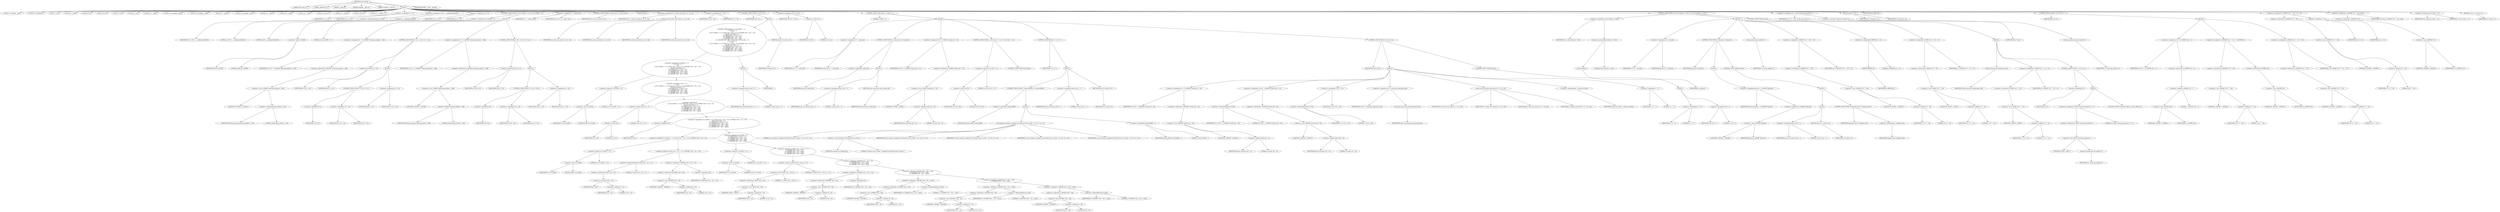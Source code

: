 digraph cache_insert {  
"1000121" [label = "(METHOD,cache_insert)" ]
"1000122" [label = "(PARAM,const char *a1)" ]
"1000123" [label = "(PARAM,_DWORD *a2)" ]
"1000124" [label = "(PARAM,__int64 a3)" ]
"1000125" [label = "(PARAM,unsigned __int64 a4)" ]
"1000126" [label = "(PARAM,unsigned __int16 a5)" ]
"1000127" [label = "(BLOCK,,)" ]
"1000128" [label = "(LOCAL,v5: unsigned __int16)" ]
"1000129" [label = "(LOCAL,v6: unsigned int)" ]
"1000130" [label = "(LOCAL,v7: int)" ]
"1000131" [label = "(LOCAL,v8: __int64)" ]
"1000132" [label = "(LOCAL,v9: int)" ]
"1000133" [label = "(LOCAL,v10: int)" ]
"1000134" [label = "(LOCAL,v11: int)" ]
"1000135" [label = "(LOCAL,v12: int)" ]
"1000136" [label = "(LOCAL,v13: __int64)" ]
"1000137" [label = "(LOCAL,v15: unsigned __int64)" ]
"1000138" [label = "(LOCAL,v16: unsigned __int64)" ]
"1000139" [label = "(LOCAL,v17: __int64)" ]
"1000140" [label = "(LOCAL,v18: unsigned __int16)" ]
"1000141" [label = "(LOCAL,v19: __int64)" ]
"1000142" [label = "(LOCAL,v20: __int64)" ]
"1000143" [label = "(LOCAL,v21: __int64)" ]
"1000144" [label = "(LOCAL,v22: char *)" ]
"1000145" [label = "(LOCAL,v23: __int64)" ]
"1000146" [label = "(LOCAL,v26: int)" ]
"1000147" [label = "(LOCAL,v27: __int64 [ 11 ])" ]
"1000148" [label = "(<operator>.assignment,v5 = a5)" ]
"1000149" [label = "(IDENTIFIER,v5,v5 = a5)" ]
"1000150" [label = "(IDENTIFIER,a5,v5 = a5)" ]
"1000151" [label = "(<operator>.assignment,v27[3] = __readfsqword(0x28u))" ]
"1000152" [label = "(<operator>.indirectIndexAccess,v27[3])" ]
"1000153" [label = "(IDENTIFIER,v27,v27[3] = __readfsqword(0x28u))" ]
"1000154" [label = "(LITERAL,3,v27[3] = __readfsqword(0x28u))" ]
"1000155" [label = "(__readfsqword,__readfsqword(0x28u))" ]
"1000156" [label = "(LITERAL,0x28u,__readfsqword(0x28u))" ]
"1000157" [label = "(<operator>.assignment,v6 = a5)" ]
"1000158" [label = "(IDENTIFIER,v6,v6 = a5)" ]
"1000159" [label = "(IDENTIFIER,a5,v6 = a5)" ]
"1000160" [label = "(CONTROL_STRUCTURE,if ( (a5 & 0x980) != 0 ),if ( (a5 & 0x980) != 0 ))" ]
"1000161" [label = "(<operator>.notEquals,(a5 & 0x980) != 0)" ]
"1000162" [label = "(<operator>.and,a5 & 0x980)" ]
"1000163" [label = "(IDENTIFIER,a5,a5 & 0x980)" ]
"1000164" [label = "(LITERAL,0x980,a5 & 0x980)" ]
"1000165" [label = "(LITERAL,0,(a5 & 0x980) != 0)" ]
"1000166" [label = "(BLOCK,,)" ]
"1000167" [label = "(<operator>.assignment,v15 = *(_QWORD *)(dnsmasq_daemon + 456))" ]
"1000168" [label = "(IDENTIFIER,v15,v15 = *(_QWORD *)(dnsmasq_daemon + 456))" ]
"1000169" [label = "(<operator>.indirection,*(_QWORD *)(dnsmasq_daemon + 456))" ]
"1000170" [label = "(<operator>.cast,(_QWORD *)(dnsmasq_daemon + 456))" ]
"1000171" [label = "(UNKNOWN,_QWORD *,_QWORD *)" ]
"1000172" [label = "(<operator>.addition,dnsmasq_daemon + 456)" ]
"1000173" [label = "(IDENTIFIER,dnsmasq_daemon,dnsmasq_daemon + 456)" ]
"1000174" [label = "(LITERAL,456,dnsmasq_daemon + 456)" ]
"1000175" [label = "(CONTROL_STRUCTURE,if ( v15 < a4 ),if ( v15 < a4 ))" ]
"1000176" [label = "(<operator>.lessThan,v15 < a4)" ]
"1000177" [label = "(IDENTIFIER,v15,v15 < a4)" ]
"1000178" [label = "(IDENTIFIER,a4,v15 < a4)" ]
"1000179" [label = "(BLOCK,,)" ]
"1000180" [label = "(CONTROL_STRUCTURE,if ( !v15 ),if ( !v15 ))" ]
"1000181" [label = "(<operator>.logicalNot,!v15)" ]
"1000182" [label = "(IDENTIFIER,v15,!v15)" ]
"1000183" [label = "(<operator>.assignment,v15 = a4)" ]
"1000184" [label = "(IDENTIFIER,v15,v15 = a4)" ]
"1000185" [label = "(IDENTIFIER,a4,v15 = a4)" ]
"1000186" [label = "(<operator>.assignment,a4 = v15)" ]
"1000187" [label = "(IDENTIFIER,a4,a4 = v15)" ]
"1000188" [label = "(IDENTIFIER,v15,a4 = v15)" ]
"1000189" [label = "(<operator>.assignment,v16 = *(_QWORD *)(dnsmasq_daemon + 448))" ]
"1000190" [label = "(IDENTIFIER,v16,v16 = *(_QWORD *)(dnsmasq_daemon + 448))" ]
"1000191" [label = "(<operator>.indirection,*(_QWORD *)(dnsmasq_daemon + 448))" ]
"1000192" [label = "(<operator>.cast,(_QWORD *)(dnsmasq_daemon + 448))" ]
"1000193" [label = "(UNKNOWN,_QWORD *,_QWORD *)" ]
"1000194" [label = "(<operator>.addition,dnsmasq_daemon + 448)" ]
"1000195" [label = "(IDENTIFIER,dnsmasq_daemon,dnsmasq_daemon + 448)" ]
"1000196" [label = "(LITERAL,448,dnsmasq_daemon + 448)" ]
"1000197" [label = "(CONTROL_STRUCTURE,if ( v16 > a4 ),if ( v16 > a4 ))" ]
"1000198" [label = "(<operator>.greaterThan,v16 > a4)" ]
"1000199" [label = "(IDENTIFIER,v16,v16 > a4)" ]
"1000200" [label = "(IDENTIFIER,a4,v16 > a4)" ]
"1000201" [label = "(BLOCK,,)" ]
"1000202" [label = "(CONTROL_STRUCTURE,if ( !v16 ),if ( !v16 ))" ]
"1000203" [label = "(<operator>.logicalNot,!v16)" ]
"1000204" [label = "(IDENTIFIER,v16,!v16)" ]
"1000205" [label = "(<operator>.assignment,v16 = a4)" ]
"1000206" [label = "(IDENTIFIER,v16,v16 = a4)" ]
"1000207" [label = "(IDENTIFIER,a4,v16 = a4)" ]
"1000208" [label = "(<operator>.assignment,a4 = v16)" ]
"1000209" [label = "(IDENTIFIER,a4,a4 = v16)" ]
"1000210" [label = "(IDENTIFIER,v16,a4 = v16)" ]
"1000211" [label = "(<operator>.assignment,v7 = insert_error)" ]
"1000212" [label = "(IDENTIFIER,v7,v7 = insert_error)" ]
"1000213" [label = "(IDENTIFIER,insert_error,v7 = insert_error)" ]
"1000214" [label = "(CONTROL_STRUCTURE,if ( insert_error ),if ( insert_error ))" ]
"1000215" [label = "(IDENTIFIER,insert_error,if ( insert_error ))" ]
"1000216" [label = "(IDENTIFIER,L,)" ]
"1000217" [label = "(<operator>.assignment,v8 = cache_scan_free(a1, a2, a3, v6))" ]
"1000218" [label = "(IDENTIFIER,v8,v8 = cache_scan_free(a1, a2, a3, v6))" ]
"1000219" [label = "(cache_scan_free,cache_scan_free(a1, a2, a3, v6))" ]
"1000220" [label = "(IDENTIFIER,a1,cache_scan_free(a1, a2, a3, v6))" ]
"1000221" [label = "(IDENTIFIER,a2,cache_scan_free(a1, a2, a3, v6))" ]
"1000222" [label = "(IDENTIFIER,a3,cache_scan_free(a1, a2, a3, v6))" ]
"1000223" [label = "(IDENTIFIER,v6,cache_scan_free(a1, a2, a3, v6))" ]
"1000224" [label = "(<operator>.assignment,v13 = v8)" ]
"1000225" [label = "(IDENTIFIER,v13,v13 = v8)" ]
"1000226" [label = "(IDENTIFIER,v8,v13 = v8)" ]
"1000227" [label = "(CONTROL_STRUCTURE,if ( v8 ),if ( v8 ))" ]
"1000228" [label = "(IDENTIFIER,v8,if ( v8 ))" ]
"1000229" [label = "(BLOCK,,)" ]
"1000230" [label = "(CONTROL_STRUCTURE,if ( (v5 & 0x180) == 0\n      || (v5 & 8) == 0\n      || !a2\n      || ((v5 & 0x80u) == 0 || *(char *)(v8 + 52) >= 0 || *(_DWORD *)(v8 + 24) != *a2)\n      && ((v5 & 0x100) == 0\n       || (*(_BYTE *)(v8 + 53) & 1) == 0\n       || *(_DWORD *)(v8 + 24) != *a2\n       || *(_DWORD *)(v8 + 28) != a2[1]\n       || *(_DWORD *)(v8 + 32) != a2[2]\n       || *(_DWORD *)(v8 + 36) != a2[3]) ),if ( (v5 & 0x180) == 0\n      || (v5 & 8) == 0\n      || !a2\n      || ((v5 & 0x80u) == 0 || *(char *)(v8 + 52) >= 0 || *(_DWORD *)(v8 + 24) != *a2)\n      && ((v5 & 0x100) == 0\n       || (*(_BYTE *)(v8 + 53) & 1) == 0\n       || *(_DWORD *)(v8 + 24) != *a2\n       || *(_DWORD *)(v8 + 28) != a2[1]\n       || *(_DWORD *)(v8 + 32) != a2[2]\n       || *(_DWORD *)(v8 + 36) != a2[3]) ))" ]
"1000231" [label = "(<operator>.logicalOr,(v5 & 0x180) == 0\n      || (v5 & 8) == 0\n      || !a2\n      || ((v5 & 0x80u) == 0 || *(char *)(v8 + 52) >= 0 || *(_DWORD *)(v8 + 24) != *a2)\n      && ((v5 & 0x100) == 0\n       || (*(_BYTE *)(v8 + 53) & 1) == 0\n       || *(_DWORD *)(v8 + 24) != *a2\n       || *(_DWORD *)(v8 + 28) != a2[1]\n       || *(_DWORD *)(v8 + 32) != a2[2]\n       || *(_DWORD *)(v8 + 36) != a2[3]))" ]
"1000232" [label = "(<operator>.equals,(v5 & 0x180) == 0)" ]
"1000233" [label = "(<operator>.and,v5 & 0x180)" ]
"1000234" [label = "(IDENTIFIER,v5,v5 & 0x180)" ]
"1000235" [label = "(LITERAL,0x180,v5 & 0x180)" ]
"1000236" [label = "(LITERAL,0,(v5 & 0x180) == 0)" ]
"1000237" [label = "(<operator>.logicalOr,(v5 & 8) == 0\n      || !a2\n      || ((v5 & 0x80u) == 0 || *(char *)(v8 + 52) >= 0 || *(_DWORD *)(v8 + 24) != *a2)\n      && ((v5 & 0x100) == 0\n       || (*(_BYTE *)(v8 + 53) & 1) == 0\n       || *(_DWORD *)(v8 + 24) != *a2\n       || *(_DWORD *)(v8 + 28) != a2[1]\n       || *(_DWORD *)(v8 + 32) != a2[2]\n       || *(_DWORD *)(v8 + 36) != a2[3]))" ]
"1000238" [label = "(<operator>.equals,(v5 & 8) == 0)" ]
"1000239" [label = "(<operator>.and,v5 & 8)" ]
"1000240" [label = "(IDENTIFIER,v5,v5 & 8)" ]
"1000241" [label = "(LITERAL,8,v5 & 8)" ]
"1000242" [label = "(LITERAL,0,(v5 & 8) == 0)" ]
"1000243" [label = "(<operator>.logicalOr,!a2\n      || ((v5 & 0x80u) == 0 || *(char *)(v8 + 52) >= 0 || *(_DWORD *)(v8 + 24) != *a2)\n      && ((v5 & 0x100) == 0\n       || (*(_BYTE *)(v8 + 53) & 1) == 0\n       || *(_DWORD *)(v8 + 24) != *a2\n       || *(_DWORD *)(v8 + 28) != a2[1]\n       || *(_DWORD *)(v8 + 32) != a2[2]\n       || *(_DWORD *)(v8 + 36) != a2[3]))" ]
"1000244" [label = "(<operator>.logicalNot,!a2)" ]
"1000245" [label = "(IDENTIFIER,a2,!a2)" ]
"1000246" [label = "(<operator>.logicalAnd,((v5 & 0x80u) == 0 || *(char *)(v8 + 52) >= 0 || *(_DWORD *)(v8 + 24) != *a2)\n      && ((v5 & 0x100) == 0\n       || (*(_BYTE *)(v8 + 53) & 1) == 0\n       || *(_DWORD *)(v8 + 24) != *a2\n       || *(_DWORD *)(v8 + 28) != a2[1]\n       || *(_DWORD *)(v8 + 32) != a2[2]\n       || *(_DWORD *)(v8 + 36) != a2[3]))" ]
"1000247" [label = "(<operator>.logicalOr,(v5 & 0x80u) == 0 || *(char *)(v8 + 52) >= 0 || *(_DWORD *)(v8 + 24) != *a2)" ]
"1000248" [label = "(<operator>.equals,(v5 & 0x80u) == 0)" ]
"1000249" [label = "(<operator>.and,v5 & 0x80u)" ]
"1000250" [label = "(IDENTIFIER,v5,v5 & 0x80u)" ]
"1000251" [label = "(LITERAL,0x80u,v5 & 0x80u)" ]
"1000252" [label = "(LITERAL,0,(v5 & 0x80u) == 0)" ]
"1000253" [label = "(<operator>.logicalOr,*(char *)(v8 + 52) >= 0 || *(_DWORD *)(v8 + 24) != *a2)" ]
"1000254" [label = "(<operator>.greaterEqualsThan,*(char *)(v8 + 52) >= 0)" ]
"1000255" [label = "(<operator>.indirection,*(char *)(v8 + 52))" ]
"1000256" [label = "(<operator>.cast,(char *)(v8 + 52))" ]
"1000257" [label = "(UNKNOWN,char *,char *)" ]
"1000258" [label = "(<operator>.addition,v8 + 52)" ]
"1000259" [label = "(IDENTIFIER,v8,v8 + 52)" ]
"1000260" [label = "(LITERAL,52,v8 + 52)" ]
"1000261" [label = "(LITERAL,0,*(char *)(v8 + 52) >= 0)" ]
"1000262" [label = "(<operator>.notEquals,*(_DWORD *)(v8 + 24) != *a2)" ]
"1000263" [label = "(<operator>.indirection,*(_DWORD *)(v8 + 24))" ]
"1000264" [label = "(<operator>.cast,(_DWORD *)(v8 + 24))" ]
"1000265" [label = "(UNKNOWN,_DWORD *,_DWORD *)" ]
"1000266" [label = "(<operator>.addition,v8 + 24)" ]
"1000267" [label = "(IDENTIFIER,v8,v8 + 24)" ]
"1000268" [label = "(LITERAL,24,v8 + 24)" ]
"1000269" [label = "(<operator>.indirection,*a2)" ]
"1000270" [label = "(IDENTIFIER,a2,*(_DWORD *)(v8 + 24) != *a2)" ]
"1000271" [label = "(<operator>.logicalOr,(v5 & 0x100) == 0\n       || (*(_BYTE *)(v8 + 53) & 1) == 0\n       || *(_DWORD *)(v8 + 24) != *a2\n       || *(_DWORD *)(v8 + 28) != a2[1]\n       || *(_DWORD *)(v8 + 32) != a2[2]\n       || *(_DWORD *)(v8 + 36) != a2[3])" ]
"1000272" [label = "(<operator>.equals,(v5 & 0x100) == 0)" ]
"1000273" [label = "(<operator>.and,v5 & 0x100)" ]
"1000274" [label = "(IDENTIFIER,v5,v5 & 0x100)" ]
"1000275" [label = "(LITERAL,0x100,v5 & 0x100)" ]
"1000276" [label = "(LITERAL,0,(v5 & 0x100) == 0)" ]
"1000277" [label = "(<operator>.logicalOr,(*(_BYTE *)(v8 + 53) & 1) == 0\n       || *(_DWORD *)(v8 + 24) != *a2\n       || *(_DWORD *)(v8 + 28) != a2[1]\n       || *(_DWORD *)(v8 + 32) != a2[2]\n       || *(_DWORD *)(v8 + 36) != a2[3])" ]
"1000278" [label = "(<operator>.equals,(*(_BYTE *)(v8 + 53) & 1) == 0)" ]
"1000279" [label = "(<operator>.and,*(_BYTE *)(v8 + 53) & 1)" ]
"1000280" [label = "(<operator>.indirection,*(_BYTE *)(v8 + 53))" ]
"1000281" [label = "(<operator>.cast,(_BYTE *)(v8 + 53))" ]
"1000282" [label = "(UNKNOWN,_BYTE *,_BYTE *)" ]
"1000283" [label = "(<operator>.addition,v8 + 53)" ]
"1000284" [label = "(IDENTIFIER,v8,v8 + 53)" ]
"1000285" [label = "(LITERAL,53,v8 + 53)" ]
"1000286" [label = "(LITERAL,1,*(_BYTE *)(v8 + 53) & 1)" ]
"1000287" [label = "(LITERAL,0,(*(_BYTE *)(v8 + 53) & 1) == 0)" ]
"1000288" [label = "(<operator>.logicalOr,*(_DWORD *)(v8 + 24) != *a2\n       || *(_DWORD *)(v8 + 28) != a2[1]\n       || *(_DWORD *)(v8 + 32) != a2[2]\n       || *(_DWORD *)(v8 + 36) != a2[3])" ]
"1000289" [label = "(<operator>.notEquals,*(_DWORD *)(v8 + 24) != *a2)" ]
"1000290" [label = "(<operator>.indirection,*(_DWORD *)(v8 + 24))" ]
"1000291" [label = "(<operator>.cast,(_DWORD *)(v8 + 24))" ]
"1000292" [label = "(UNKNOWN,_DWORD *,_DWORD *)" ]
"1000293" [label = "(<operator>.addition,v8 + 24)" ]
"1000294" [label = "(IDENTIFIER,v8,v8 + 24)" ]
"1000295" [label = "(LITERAL,24,v8 + 24)" ]
"1000296" [label = "(<operator>.indirection,*a2)" ]
"1000297" [label = "(IDENTIFIER,a2,*(_DWORD *)(v8 + 24) != *a2)" ]
"1000298" [label = "(<operator>.logicalOr,*(_DWORD *)(v8 + 28) != a2[1]\n       || *(_DWORD *)(v8 + 32) != a2[2]\n       || *(_DWORD *)(v8 + 36) != a2[3])" ]
"1000299" [label = "(<operator>.notEquals,*(_DWORD *)(v8 + 28) != a2[1])" ]
"1000300" [label = "(<operator>.indirection,*(_DWORD *)(v8 + 28))" ]
"1000301" [label = "(<operator>.cast,(_DWORD *)(v8 + 28))" ]
"1000302" [label = "(UNKNOWN,_DWORD *,_DWORD *)" ]
"1000303" [label = "(<operator>.addition,v8 + 28)" ]
"1000304" [label = "(IDENTIFIER,v8,v8 + 28)" ]
"1000305" [label = "(LITERAL,28,v8 + 28)" ]
"1000306" [label = "(<operator>.indirectIndexAccess,a2[1])" ]
"1000307" [label = "(IDENTIFIER,a2,*(_DWORD *)(v8 + 28) != a2[1])" ]
"1000308" [label = "(LITERAL,1,*(_DWORD *)(v8 + 28) != a2[1])" ]
"1000309" [label = "(<operator>.logicalOr,*(_DWORD *)(v8 + 32) != a2[2]\n       || *(_DWORD *)(v8 + 36) != a2[3])" ]
"1000310" [label = "(<operator>.notEquals,*(_DWORD *)(v8 + 32) != a2[2])" ]
"1000311" [label = "(<operator>.indirection,*(_DWORD *)(v8 + 32))" ]
"1000312" [label = "(<operator>.cast,(_DWORD *)(v8 + 32))" ]
"1000313" [label = "(UNKNOWN,_DWORD *,_DWORD *)" ]
"1000314" [label = "(<operator>.addition,v8 + 32)" ]
"1000315" [label = "(IDENTIFIER,v8,v8 + 32)" ]
"1000316" [label = "(LITERAL,32,v8 + 32)" ]
"1000317" [label = "(<operator>.indirectIndexAccess,a2[2])" ]
"1000318" [label = "(IDENTIFIER,a2,*(_DWORD *)(v8 + 32) != a2[2])" ]
"1000319" [label = "(LITERAL,2,*(_DWORD *)(v8 + 32) != a2[2])" ]
"1000320" [label = "(<operator>.notEquals,*(_DWORD *)(v8 + 36) != a2[3])" ]
"1000321" [label = "(<operator>.indirection,*(_DWORD *)(v8 + 36))" ]
"1000322" [label = "(<operator>.cast,(_DWORD *)(v8 + 36))" ]
"1000323" [label = "(UNKNOWN,_DWORD *,_DWORD *)" ]
"1000324" [label = "(<operator>.addition,v8 + 36)" ]
"1000325" [label = "(IDENTIFIER,v8,v8 + 36)" ]
"1000326" [label = "(LITERAL,36,v8 + 36)" ]
"1000327" [label = "(<operator>.indirectIndexAccess,a2[3])" ]
"1000328" [label = "(IDENTIFIER,a2,*(_DWORD *)(v8 + 36) != a2[3])" ]
"1000329" [label = "(LITERAL,3,*(_DWORD *)(v8 + 36) != a2[3])" ]
"1000330" [label = "(BLOCK,,)" ]
"1000331" [label = "(<operator>.assignment,insert_error = 1)" ]
"1000332" [label = "(IDENTIFIER,insert_error,insert_error = 1)" ]
"1000333" [label = "(LITERAL,1,insert_error = 1)" ]
"1000334" [label = "(IDENTIFIER,L,)" ]
"1000335" [label = "(RETURN,return v13;,return v13;)" ]
"1000336" [label = "(IDENTIFIER,v13,return v13;)" ]
"1000337" [label = "(<operator>.assignment,v26 = v5 & 4)" ]
"1000338" [label = "(IDENTIFIER,v26,v26 = v5 & 4)" ]
"1000339" [label = "(<operator>.and,v5 & 4)" ]
"1000340" [label = "(IDENTIFIER,v5,v5 & 4)" ]
"1000341" [label = "(LITERAL,4,v5 & 4)" ]
"1000342" [label = "(CONTROL_STRUCTURE,while ( 1 ),while ( 1 ))" ]
"1000343" [label = "(LITERAL,1,while ( 1 ))" ]
"1000344" [label = "(BLOCK,,)" ]
"1000345" [label = "(<operator>.assignment,v17 = cache_tail)" ]
"1000346" [label = "(IDENTIFIER,v17,v17 = cache_tail)" ]
"1000347" [label = "(IDENTIFIER,cache_tail,v17 = cache_tail)" ]
"1000348" [label = "(CONTROL_STRUCTURE,if ( !cache_tail ),if ( !cache_tail ))" ]
"1000349" [label = "(<operator>.logicalNot,!cache_tail)" ]
"1000350" [label = "(IDENTIFIER,cache_tail,!cache_tail)" ]
"1000351" [label = "(BLOCK,,)" ]
"1000352" [label = "(<operator>.assignment,insert_error = 1)" ]
"1000353" [label = "(IDENTIFIER,insert_error,insert_error = 1)" ]
"1000354" [label = "(LITERAL,1,insert_error = 1)" ]
"1000355" [label = "(RETURN,return cache_tail;,return cache_tail;)" ]
"1000356" [label = "(IDENTIFIER,cache_tail,return cache_tail;)" ]
"1000357" [label = "(<operator>.assignment,v18 = *(_WORD *)(cache_tail + 52))" ]
"1000358" [label = "(IDENTIFIER,v18,v18 = *(_WORD *)(cache_tail + 52))" ]
"1000359" [label = "(<operator>.indirection,*(_WORD *)(cache_tail + 52))" ]
"1000360" [label = "(<operator>.cast,(_WORD *)(cache_tail + 52))" ]
"1000361" [label = "(UNKNOWN,_WORD *,_WORD *)" ]
"1000362" [label = "(<operator>.addition,cache_tail + 52)" ]
"1000363" [label = "(IDENTIFIER,cache_tail,cache_tail + 52)" ]
"1000364" [label = "(LITERAL,52,cache_tail + 52)" ]
"1000365" [label = "(CONTROL_STRUCTURE,if ( (v18 & 0xC) == 0 ),if ( (v18 & 0xC) == 0 ))" ]
"1000366" [label = "(<operator>.equals,(v18 & 0xC) == 0)" ]
"1000367" [label = "(<operator>.and,v18 & 0xC)" ]
"1000368" [label = "(IDENTIFIER,v18,v18 & 0xC)" ]
"1000369" [label = "(LITERAL,0xC,v18 & 0xC)" ]
"1000370" [label = "(LITERAL,0,(v18 & 0xC) == 0)" ]
"1000371" [label = "(CONTROL_STRUCTURE,break;,break;)" ]
"1000372" [label = "(CONTROL_STRUCTURE,if ( v7 ),if ( v7 ))" ]
"1000373" [label = "(IDENTIFIER,v7,if ( v7 ))" ]
"1000374" [label = "(BLOCK,,)" ]
"1000375" [label = "(CONTROL_STRUCTURE,if ( !warned_8686 ),if ( !warned_8686 ))" ]
"1000376" [label = "(<operator>.logicalNot,!warned_8686)" ]
"1000377" [label = "(IDENTIFIER,warned_8686,!warned_8686)" ]
"1000378" [label = "(BLOCK,,)" ]
"1000379" [label = "(my_syslog,my_syslog(3, (unsigned int)\"Internal error in cache.\", v9, v10, v11, v12))" ]
"1000380" [label = "(LITERAL,3,my_syslog(3, (unsigned int)\"Internal error in cache.\", v9, v10, v11, v12))" ]
"1000381" [label = "(<operator>.cast,(unsigned int)\"Internal error in cache.\")" ]
"1000382" [label = "(UNKNOWN,unsigned int,unsigned int)" ]
"1000383" [label = "(LITERAL,\"Internal error in cache.\",(unsigned int)\"Internal error in cache.\")" ]
"1000384" [label = "(IDENTIFIER,v9,my_syslog(3, (unsigned int)\"Internal error in cache.\", v9, v10, v11, v12))" ]
"1000385" [label = "(IDENTIFIER,v10,my_syslog(3, (unsigned int)\"Internal error in cache.\", v9, v10, v11, v12))" ]
"1000386" [label = "(IDENTIFIER,v11,my_syslog(3, (unsigned int)\"Internal error in cache.\", v9, v10, v11, v12))" ]
"1000387" [label = "(IDENTIFIER,v12,my_syslog(3, (unsigned int)\"Internal error in cache.\", v9, v10, v11, v12))" ]
"1000388" [label = "(<operator>.assignment,warned_8686 = 1)" ]
"1000389" [label = "(IDENTIFIER,warned_8686,warned_8686 = 1)" ]
"1000390" [label = "(LITERAL,1,warned_8686 = 1)" ]
"1000391" [label = "(<operator>.assignment,insert_error = 1)" ]
"1000392" [label = "(IDENTIFIER,insert_error,insert_error = 1)" ]
"1000393" [label = "(LITERAL,1,insert_error = 1)" ]
"1000394" [label = "(RETURN,return v13;,return v13;)" ]
"1000395" [label = "(IDENTIFIER,v13,return v13;)" ]
"1000396" [label = "(CONTROL_STRUCTURE,if ( v26 ),if ( v26 ))" ]
"1000397" [label = "(IDENTIFIER,v26,if ( v26 ))" ]
"1000398" [label = "(BLOCK,,)" ]
"1000399" [label = "(<operator>.assignment,v19 = *(_QWORD *)(cache_tail + 32))" ]
"1000400" [label = "(IDENTIFIER,v19,v19 = *(_QWORD *)(cache_tail + 32))" ]
"1000401" [label = "(<operator>.indirection,*(_QWORD *)(cache_tail + 32))" ]
"1000402" [label = "(<operator>.cast,(_QWORD *)(cache_tail + 32))" ]
"1000403" [label = "(UNKNOWN,_QWORD *,_QWORD *)" ]
"1000404" [label = "(<operator>.addition,cache_tail + 32)" ]
"1000405" [label = "(IDENTIFIER,cache_tail,cache_tail + 32)" ]
"1000406" [label = "(LITERAL,32,cache_tail + 32)" ]
"1000407" [label = "(<operator>.assignment,v27[0] = *(_QWORD *)(cache_tail + 24))" ]
"1000408" [label = "(<operator>.indirectIndexAccess,v27[0])" ]
"1000409" [label = "(IDENTIFIER,v27,v27[0] = *(_QWORD *)(cache_tail + 24))" ]
"1000410" [label = "(LITERAL,0,v27[0] = *(_QWORD *)(cache_tail + 24))" ]
"1000411" [label = "(<operator>.indirection,*(_QWORD *)(cache_tail + 24))" ]
"1000412" [label = "(<operator>.cast,(_QWORD *)(cache_tail + 24))" ]
"1000413" [label = "(UNKNOWN,_QWORD *,_QWORD *)" ]
"1000414" [label = "(<operator>.addition,cache_tail + 24)" ]
"1000415" [label = "(IDENTIFIER,cache_tail,cache_tail + 24)" ]
"1000416" [label = "(LITERAL,24,cache_tail + 24)" ]
"1000417" [label = "(<operator>.assignment,v27[1] = v19)" ]
"1000418" [label = "(<operator>.indirectIndexAccess,v27[1])" ]
"1000419" [label = "(IDENTIFIER,v27,v27[1] = v19)" ]
"1000420" [label = "(LITERAL,1,v27[1] = v19)" ]
"1000421" [label = "(IDENTIFIER,v19,v27[1] = v19)" ]
"1000422" [label = "(<operator>.assignment,v20 = cache_get_name(cache_tail))" ]
"1000423" [label = "(IDENTIFIER,v20,v20 = cache_get_name(cache_tail))" ]
"1000424" [label = "(cache_get_name,cache_get_name(cache_tail))" ]
"1000425" [label = "(IDENTIFIER,cache_tail,cache_get_name(cache_tail))" ]
"1000426" [label = "(cache_scan_free,cache_scan_free(v20, v27, a3, v18))" ]
"1000427" [label = "(IDENTIFIER,v20,cache_scan_free(v20, v27, a3, v18))" ]
"1000428" [label = "(IDENTIFIER,v27,cache_scan_free(v20, v27, a3, v18))" ]
"1000429" [label = "(IDENTIFIER,a3,cache_scan_free(v20, v27, a3, v18))" ]
"1000430" [label = "(IDENTIFIER,v18,cache_scan_free(v20, v27, a3, v18))" ]
"1000431" [label = "(<operator>.preIncrement,++cache_live_freed)" ]
"1000432" [label = "(IDENTIFIER,cache_live_freed,++cache_live_freed)" ]
"1000433" [label = "(<operator>.assignment,v7 = 1)" ]
"1000434" [label = "(IDENTIFIER,v7,v7 = 1)" ]
"1000435" [label = "(LITERAL,1,v7 = 1)" ]
"1000436" [label = "(CONTROL_STRUCTURE,else,else)" ]
"1000437" [label = "(BLOCK,,)" ]
"1000438" [label = "(<operator>.assignment,v7 = 0)" ]
"1000439" [label = "(IDENTIFIER,v7,v7 = 0)" ]
"1000440" [label = "(LITERAL,0,v7 = 0)" ]
"1000441" [label = "(<operator>.assignment,v26 = 1)" ]
"1000442" [label = "(IDENTIFIER,v26,v26 = 1)" ]
"1000443" [label = "(LITERAL,1,v26 = 1)" ]
"1000444" [label = "(CONTROL_STRUCTURE,if ( a1 && strlen(a1) > 0x31 ),if ( a1 && strlen(a1) > 0x31 ))" ]
"1000445" [label = "(<operator>.logicalAnd,a1 && strlen(a1) > 0x31)" ]
"1000446" [label = "(IDENTIFIER,a1,a1 && strlen(a1) > 0x31)" ]
"1000447" [label = "(<operator>.greaterThan,strlen(a1) > 0x31)" ]
"1000448" [label = "(strlen,strlen(a1))" ]
"1000449" [label = "(IDENTIFIER,a1,strlen(a1))" ]
"1000450" [label = "(LITERAL,0x31,strlen(a1) > 0x31)" ]
"1000451" [label = "(BLOCK,,)" ]
"1000452" [label = "(<operator>.assignment,v21 = big_free)" ]
"1000453" [label = "(IDENTIFIER,v21,v21 = big_free)" ]
"1000454" [label = "(IDENTIFIER,big_free,v21 = big_free)" ]
"1000455" [label = "(CONTROL_STRUCTURE,if ( big_free ),if ( big_free ))" ]
"1000456" [label = "(IDENTIFIER,big_free,if ( big_free ))" ]
"1000457" [label = "(BLOCK,,)" ]
"1000458" [label = "(<operator>.assignment,big_free = *(_QWORD *)big_free)" ]
"1000459" [label = "(IDENTIFIER,big_free,big_free = *(_QWORD *)big_free)" ]
"1000460" [label = "(<operator>.indirection,*(_QWORD *)big_free)" ]
"1000461" [label = "(<operator>.cast,(_QWORD *)big_free)" ]
"1000462" [label = "(UNKNOWN,_QWORD *,_QWORD *)" ]
"1000463" [label = "(IDENTIFIER,big_free,(_QWORD *)big_free)" ]
"1000464" [label = "(CONTROL_STRUCTURE,else,else)" ]
"1000465" [label = "(BLOCK,,)" ]
"1000466" [label = "(BLOCK,,)" ]
"1000467" [label = "(<operator>.assignment,insert_error = 1)" ]
"1000468" [label = "(IDENTIFIER,insert_error,insert_error = 1)" ]
"1000469" [label = "(LITERAL,1,insert_error = 1)" ]
"1000470" [label = "(RETURN,return v13;,return v13;)" ]
"1000471" [label = "(IDENTIFIER,v13,return v13;)" ]
"1000472" [label = "(CONTROL_STRUCTURE,if ( bignames_left ),if ( bignames_left ))" ]
"1000473" [label = "(IDENTIFIER,bignames_left,if ( bignames_left ))" ]
"1000474" [label = "(<operator>.preDecrement,--bignames_left)" ]
"1000475" [label = "(IDENTIFIER,bignames_left,--bignames_left)" ]
"1000476" [label = "(cache_unlink,cache_unlink(v17))" ]
"1000477" [label = "(IDENTIFIER,v17,cache_unlink(v17))" ]
"1000478" [label = "(<operator>.assignment,*(_QWORD *)(v17 + 56) = v21)" ]
"1000479" [label = "(<operator>.indirection,*(_QWORD *)(v17 + 56))" ]
"1000480" [label = "(<operator>.cast,(_QWORD *)(v17 + 56))" ]
"1000481" [label = "(UNKNOWN,_QWORD *,_QWORD *)" ]
"1000482" [label = "(<operator>.addition,v17 + 56)" ]
"1000483" [label = "(IDENTIFIER,v17,v17 + 56)" ]
"1000484" [label = "(LITERAL,56,v17 + 56)" ]
"1000485" [label = "(IDENTIFIER,v21,*(_QWORD *)(v17 + 56) = v21)" ]
"1000486" [label = "(<operators>.assignmentOr,HIBYTE(v5) |= 2u)" ]
"1000487" [label = "(HIBYTE,HIBYTE(v5))" ]
"1000488" [label = "(IDENTIFIER,v5,HIBYTE(v5))" ]
"1000489" [label = "(LITERAL,2u,HIBYTE(v5) |= 2u)" ]
"1000490" [label = "(<operator>.assignment,*(_WORD *)(v17 + 52) = v5)" ]
"1000491" [label = "(<operator>.indirection,*(_WORD *)(v17 + 52))" ]
"1000492" [label = "(<operator>.cast,(_WORD *)(v17 + 52))" ]
"1000493" [label = "(UNKNOWN,_WORD *,_WORD *)" ]
"1000494" [label = "(<operator>.addition,v17 + 52)" ]
"1000495" [label = "(IDENTIFIER,v17,v17 + 52)" ]
"1000496" [label = "(LITERAL,52,v17 + 52)" ]
"1000497" [label = "(IDENTIFIER,v5,*(_WORD *)(v17 + 52) = v5)" ]
"1000498" [label = "(CONTROL_STRUCTURE,else,else)" ]
"1000499" [label = "(BLOCK,,)" ]
"1000500" [label = "(cache_unlink,cache_unlink(cache_tail))" ]
"1000501" [label = "(IDENTIFIER,cache_tail,cache_unlink(cache_tail))" ]
"1000502" [label = "(<operator>.assignment,*(_WORD *)(v17 + 52) = v5)" ]
"1000503" [label = "(<operator>.indirection,*(_WORD *)(v17 + 52))" ]
"1000504" [label = "(<operator>.cast,(_WORD *)(v17 + 52))" ]
"1000505" [label = "(UNKNOWN,_WORD *,_WORD *)" ]
"1000506" [label = "(<operator>.addition,v17 + 52)" ]
"1000507" [label = "(IDENTIFIER,v17,v17 + 52)" ]
"1000508" [label = "(LITERAL,52,v17 + 52)" ]
"1000509" [label = "(IDENTIFIER,v5,*(_WORD *)(v17 + 52) = v5)" ]
"1000510" [label = "(CONTROL_STRUCTURE,if ( !a1 ),if ( !a1 ))" ]
"1000511" [label = "(<operator>.logicalNot,!a1)" ]
"1000512" [label = "(IDENTIFIER,a1,!a1)" ]
"1000513" [label = "(BLOCK,,)" ]
"1000514" [label = "(<operator>.assignment,*(_BYTE *)cache_get_name(v17) = 0)" ]
"1000515" [label = "(<operator>.indirection,*(_BYTE *)cache_get_name(v17))" ]
"1000516" [label = "(<operator>.cast,(_BYTE *)cache_get_name(v17))" ]
"1000517" [label = "(UNKNOWN,_BYTE *,_BYTE *)" ]
"1000518" [label = "(cache_get_name,cache_get_name(v17))" ]
"1000519" [label = "(IDENTIFIER,v17,cache_get_name(v17))" ]
"1000520" [label = "(LITERAL,0,*(_BYTE *)cache_get_name(v17) = 0)" ]
"1000521" [label = "(CONTROL_STRUCTURE,goto LABEL_43;,goto LABEL_43;)" ]
"1000522" [label = "(<operator>.assignment,v22 = (char *)cache_get_name(v17))" ]
"1000523" [label = "(IDENTIFIER,v22,v22 = (char *)cache_get_name(v17))" ]
"1000524" [label = "(<operator>.cast,(char *)cache_get_name(v17))" ]
"1000525" [label = "(UNKNOWN,char *,char *)" ]
"1000526" [label = "(cache_get_name,cache_get_name(v17))" ]
"1000527" [label = "(IDENTIFIER,v17,cache_get_name(v17))" ]
"1000528" [label = "(strcpy,strcpy(v22, a1))" ]
"1000529" [label = "(IDENTIFIER,v22,strcpy(v22, a1))" ]
"1000530" [label = "(IDENTIFIER,a1,strcpy(v22, a1))" ]
"1000531" [label = "(JUMP_TARGET,LABEL_43)" ]
"1000532" [label = "(CONTROL_STRUCTURE,if ( a2 ),if ( a2 ))" ]
"1000533" [label = "(IDENTIFIER,a2,if ( a2 ))" ]
"1000534" [label = "(BLOCK,,)" ]
"1000535" [label = "(<operator>.assignment,v23 = *((_QWORD *)a2 + 1))" ]
"1000536" [label = "(IDENTIFIER,v23,v23 = *((_QWORD *)a2 + 1))" ]
"1000537" [label = "(<operator>.indirection,*((_QWORD *)a2 + 1))" ]
"1000538" [label = "(<operator>.addition,(_QWORD *)a2 + 1)" ]
"1000539" [label = "(<operator>.cast,(_QWORD *)a2)" ]
"1000540" [label = "(UNKNOWN,_QWORD *,_QWORD *)" ]
"1000541" [label = "(IDENTIFIER,a2,(_QWORD *)a2)" ]
"1000542" [label = "(LITERAL,1,(_QWORD *)a2 + 1)" ]
"1000543" [label = "(<operator>.assignment,*(_QWORD *)(v17 + 24) = *(_QWORD *)a2)" ]
"1000544" [label = "(<operator>.indirection,*(_QWORD *)(v17 + 24))" ]
"1000545" [label = "(<operator>.cast,(_QWORD *)(v17 + 24))" ]
"1000546" [label = "(UNKNOWN,_QWORD *,_QWORD *)" ]
"1000547" [label = "(<operator>.addition,v17 + 24)" ]
"1000548" [label = "(IDENTIFIER,v17,v17 + 24)" ]
"1000549" [label = "(LITERAL,24,v17 + 24)" ]
"1000550" [label = "(<operator>.indirection,*(_QWORD *)a2)" ]
"1000551" [label = "(<operator>.cast,(_QWORD *)a2)" ]
"1000552" [label = "(UNKNOWN,_QWORD *,_QWORD *)" ]
"1000553" [label = "(IDENTIFIER,a2,(_QWORD *)a2)" ]
"1000554" [label = "(<operator>.assignment,*(_QWORD *)(v17 + 32) = v23)" ]
"1000555" [label = "(<operator>.indirection,*(_QWORD *)(v17 + 32))" ]
"1000556" [label = "(<operator>.cast,(_QWORD *)(v17 + 32))" ]
"1000557" [label = "(UNKNOWN,_QWORD *,_QWORD *)" ]
"1000558" [label = "(<operator>.addition,v17 + 32)" ]
"1000559" [label = "(IDENTIFIER,v17,v17 + 32)" ]
"1000560" [label = "(LITERAL,32,v17 + 32)" ]
"1000561" [label = "(IDENTIFIER,v23,*(_QWORD *)(v17 + 32) = v23)" ]
"1000562" [label = "(<operator>.assignment,*(_QWORD *)(v17 + 40) = a3 + a4)" ]
"1000563" [label = "(<operator>.indirection,*(_QWORD *)(v17 + 40))" ]
"1000564" [label = "(<operator>.cast,(_QWORD *)(v17 + 40))" ]
"1000565" [label = "(UNKNOWN,_QWORD *,_QWORD *)" ]
"1000566" [label = "(<operator>.addition,v17 + 40)" ]
"1000567" [label = "(IDENTIFIER,v17,v17 + 40)" ]
"1000568" [label = "(LITERAL,40,v17 + 40)" ]
"1000569" [label = "(<operator>.addition,a3 + a4)" ]
"1000570" [label = "(IDENTIFIER,a3,a3 + a4)" ]
"1000571" [label = "(IDENTIFIER,a4,a3 + a4)" ]
"1000572" [label = "(<operator>.assignment,*(_QWORD *)v17 = new_chain)" ]
"1000573" [label = "(<operator>.indirection,*(_QWORD *)v17)" ]
"1000574" [label = "(<operator>.cast,(_QWORD *)v17)" ]
"1000575" [label = "(UNKNOWN,_QWORD *,_QWORD *)" ]
"1000576" [label = "(IDENTIFIER,v17,(_QWORD *)v17)" ]
"1000577" [label = "(IDENTIFIER,new_chain,*(_QWORD *)v17 = new_chain)" ]
"1000578" [label = "(<operator>.assignment,new_chain = v17)" ]
"1000579" [label = "(IDENTIFIER,new_chain,new_chain = v17)" ]
"1000580" [label = "(IDENTIFIER,v17,new_chain = v17)" ]
"1000581" [label = "(RETURN,return v17;,return v17;)" ]
"1000582" [label = "(IDENTIFIER,v17,return v17;)" ]
"1000583" [label = "(METHOD_RETURN,__int64 __fastcall)" ]
  "1000121" -> "1000122" 
  "1000121" -> "1000123" 
  "1000121" -> "1000124" 
  "1000121" -> "1000125" 
  "1000121" -> "1000126" 
  "1000121" -> "1000127" 
  "1000121" -> "1000583" 
  "1000127" -> "1000128" 
  "1000127" -> "1000129" 
  "1000127" -> "1000130" 
  "1000127" -> "1000131" 
  "1000127" -> "1000132" 
  "1000127" -> "1000133" 
  "1000127" -> "1000134" 
  "1000127" -> "1000135" 
  "1000127" -> "1000136" 
  "1000127" -> "1000137" 
  "1000127" -> "1000138" 
  "1000127" -> "1000139" 
  "1000127" -> "1000140" 
  "1000127" -> "1000141" 
  "1000127" -> "1000142" 
  "1000127" -> "1000143" 
  "1000127" -> "1000144" 
  "1000127" -> "1000145" 
  "1000127" -> "1000146" 
  "1000127" -> "1000147" 
  "1000127" -> "1000148" 
  "1000127" -> "1000151" 
  "1000127" -> "1000157" 
  "1000127" -> "1000160" 
  "1000127" -> "1000211" 
  "1000127" -> "1000214" 
  "1000127" -> "1000216" 
  "1000127" -> "1000217" 
  "1000127" -> "1000224" 
  "1000127" -> "1000227" 
  "1000127" -> "1000337" 
  "1000127" -> "1000342" 
  "1000127" -> "1000444" 
  "1000127" -> "1000522" 
  "1000127" -> "1000528" 
  "1000127" -> "1000531" 
  "1000127" -> "1000532" 
  "1000127" -> "1000562" 
  "1000127" -> "1000572" 
  "1000127" -> "1000578" 
  "1000127" -> "1000581" 
  "1000148" -> "1000149" 
  "1000148" -> "1000150" 
  "1000151" -> "1000152" 
  "1000151" -> "1000155" 
  "1000152" -> "1000153" 
  "1000152" -> "1000154" 
  "1000155" -> "1000156" 
  "1000157" -> "1000158" 
  "1000157" -> "1000159" 
  "1000160" -> "1000161" 
  "1000160" -> "1000166" 
  "1000161" -> "1000162" 
  "1000161" -> "1000165" 
  "1000162" -> "1000163" 
  "1000162" -> "1000164" 
  "1000166" -> "1000167" 
  "1000166" -> "1000175" 
  "1000166" -> "1000189" 
  "1000166" -> "1000197" 
  "1000167" -> "1000168" 
  "1000167" -> "1000169" 
  "1000169" -> "1000170" 
  "1000170" -> "1000171" 
  "1000170" -> "1000172" 
  "1000172" -> "1000173" 
  "1000172" -> "1000174" 
  "1000175" -> "1000176" 
  "1000175" -> "1000179" 
  "1000176" -> "1000177" 
  "1000176" -> "1000178" 
  "1000179" -> "1000180" 
  "1000179" -> "1000186" 
  "1000180" -> "1000181" 
  "1000180" -> "1000183" 
  "1000181" -> "1000182" 
  "1000183" -> "1000184" 
  "1000183" -> "1000185" 
  "1000186" -> "1000187" 
  "1000186" -> "1000188" 
  "1000189" -> "1000190" 
  "1000189" -> "1000191" 
  "1000191" -> "1000192" 
  "1000192" -> "1000193" 
  "1000192" -> "1000194" 
  "1000194" -> "1000195" 
  "1000194" -> "1000196" 
  "1000197" -> "1000198" 
  "1000197" -> "1000201" 
  "1000198" -> "1000199" 
  "1000198" -> "1000200" 
  "1000201" -> "1000202" 
  "1000201" -> "1000208" 
  "1000202" -> "1000203" 
  "1000202" -> "1000205" 
  "1000203" -> "1000204" 
  "1000205" -> "1000206" 
  "1000205" -> "1000207" 
  "1000208" -> "1000209" 
  "1000208" -> "1000210" 
  "1000211" -> "1000212" 
  "1000211" -> "1000213" 
  "1000214" -> "1000215" 
  "1000217" -> "1000218" 
  "1000217" -> "1000219" 
  "1000219" -> "1000220" 
  "1000219" -> "1000221" 
  "1000219" -> "1000222" 
  "1000219" -> "1000223" 
  "1000224" -> "1000225" 
  "1000224" -> "1000226" 
  "1000227" -> "1000228" 
  "1000227" -> "1000229" 
  "1000229" -> "1000230" 
  "1000229" -> "1000335" 
  "1000230" -> "1000231" 
  "1000230" -> "1000330" 
  "1000231" -> "1000232" 
  "1000231" -> "1000237" 
  "1000232" -> "1000233" 
  "1000232" -> "1000236" 
  "1000233" -> "1000234" 
  "1000233" -> "1000235" 
  "1000237" -> "1000238" 
  "1000237" -> "1000243" 
  "1000238" -> "1000239" 
  "1000238" -> "1000242" 
  "1000239" -> "1000240" 
  "1000239" -> "1000241" 
  "1000243" -> "1000244" 
  "1000243" -> "1000246" 
  "1000244" -> "1000245" 
  "1000246" -> "1000247" 
  "1000246" -> "1000271" 
  "1000247" -> "1000248" 
  "1000247" -> "1000253" 
  "1000248" -> "1000249" 
  "1000248" -> "1000252" 
  "1000249" -> "1000250" 
  "1000249" -> "1000251" 
  "1000253" -> "1000254" 
  "1000253" -> "1000262" 
  "1000254" -> "1000255" 
  "1000254" -> "1000261" 
  "1000255" -> "1000256" 
  "1000256" -> "1000257" 
  "1000256" -> "1000258" 
  "1000258" -> "1000259" 
  "1000258" -> "1000260" 
  "1000262" -> "1000263" 
  "1000262" -> "1000269" 
  "1000263" -> "1000264" 
  "1000264" -> "1000265" 
  "1000264" -> "1000266" 
  "1000266" -> "1000267" 
  "1000266" -> "1000268" 
  "1000269" -> "1000270" 
  "1000271" -> "1000272" 
  "1000271" -> "1000277" 
  "1000272" -> "1000273" 
  "1000272" -> "1000276" 
  "1000273" -> "1000274" 
  "1000273" -> "1000275" 
  "1000277" -> "1000278" 
  "1000277" -> "1000288" 
  "1000278" -> "1000279" 
  "1000278" -> "1000287" 
  "1000279" -> "1000280" 
  "1000279" -> "1000286" 
  "1000280" -> "1000281" 
  "1000281" -> "1000282" 
  "1000281" -> "1000283" 
  "1000283" -> "1000284" 
  "1000283" -> "1000285" 
  "1000288" -> "1000289" 
  "1000288" -> "1000298" 
  "1000289" -> "1000290" 
  "1000289" -> "1000296" 
  "1000290" -> "1000291" 
  "1000291" -> "1000292" 
  "1000291" -> "1000293" 
  "1000293" -> "1000294" 
  "1000293" -> "1000295" 
  "1000296" -> "1000297" 
  "1000298" -> "1000299" 
  "1000298" -> "1000309" 
  "1000299" -> "1000300" 
  "1000299" -> "1000306" 
  "1000300" -> "1000301" 
  "1000301" -> "1000302" 
  "1000301" -> "1000303" 
  "1000303" -> "1000304" 
  "1000303" -> "1000305" 
  "1000306" -> "1000307" 
  "1000306" -> "1000308" 
  "1000309" -> "1000310" 
  "1000309" -> "1000320" 
  "1000310" -> "1000311" 
  "1000310" -> "1000317" 
  "1000311" -> "1000312" 
  "1000312" -> "1000313" 
  "1000312" -> "1000314" 
  "1000314" -> "1000315" 
  "1000314" -> "1000316" 
  "1000317" -> "1000318" 
  "1000317" -> "1000319" 
  "1000320" -> "1000321" 
  "1000320" -> "1000327" 
  "1000321" -> "1000322" 
  "1000322" -> "1000323" 
  "1000322" -> "1000324" 
  "1000324" -> "1000325" 
  "1000324" -> "1000326" 
  "1000327" -> "1000328" 
  "1000327" -> "1000329" 
  "1000330" -> "1000331" 
  "1000330" -> "1000334" 
  "1000331" -> "1000332" 
  "1000331" -> "1000333" 
  "1000335" -> "1000336" 
  "1000337" -> "1000338" 
  "1000337" -> "1000339" 
  "1000339" -> "1000340" 
  "1000339" -> "1000341" 
  "1000342" -> "1000343" 
  "1000342" -> "1000344" 
  "1000344" -> "1000345" 
  "1000344" -> "1000348" 
  "1000344" -> "1000357" 
  "1000344" -> "1000365" 
  "1000344" -> "1000372" 
  "1000344" -> "1000396" 
  "1000345" -> "1000346" 
  "1000345" -> "1000347" 
  "1000348" -> "1000349" 
  "1000348" -> "1000351" 
  "1000349" -> "1000350" 
  "1000351" -> "1000352" 
  "1000351" -> "1000355" 
  "1000352" -> "1000353" 
  "1000352" -> "1000354" 
  "1000355" -> "1000356" 
  "1000357" -> "1000358" 
  "1000357" -> "1000359" 
  "1000359" -> "1000360" 
  "1000360" -> "1000361" 
  "1000360" -> "1000362" 
  "1000362" -> "1000363" 
  "1000362" -> "1000364" 
  "1000365" -> "1000366" 
  "1000365" -> "1000371" 
  "1000366" -> "1000367" 
  "1000366" -> "1000370" 
  "1000367" -> "1000368" 
  "1000367" -> "1000369" 
  "1000372" -> "1000373" 
  "1000372" -> "1000374" 
  "1000374" -> "1000375" 
  "1000374" -> "1000391" 
  "1000374" -> "1000394" 
  "1000375" -> "1000376" 
  "1000375" -> "1000378" 
  "1000376" -> "1000377" 
  "1000378" -> "1000379" 
  "1000378" -> "1000388" 
  "1000379" -> "1000380" 
  "1000379" -> "1000381" 
  "1000379" -> "1000384" 
  "1000379" -> "1000385" 
  "1000379" -> "1000386" 
  "1000379" -> "1000387" 
  "1000381" -> "1000382" 
  "1000381" -> "1000383" 
  "1000388" -> "1000389" 
  "1000388" -> "1000390" 
  "1000391" -> "1000392" 
  "1000391" -> "1000393" 
  "1000394" -> "1000395" 
  "1000396" -> "1000397" 
  "1000396" -> "1000398" 
  "1000396" -> "1000436" 
  "1000398" -> "1000399" 
  "1000398" -> "1000407" 
  "1000398" -> "1000417" 
  "1000398" -> "1000422" 
  "1000398" -> "1000426" 
  "1000398" -> "1000431" 
  "1000398" -> "1000433" 
  "1000399" -> "1000400" 
  "1000399" -> "1000401" 
  "1000401" -> "1000402" 
  "1000402" -> "1000403" 
  "1000402" -> "1000404" 
  "1000404" -> "1000405" 
  "1000404" -> "1000406" 
  "1000407" -> "1000408" 
  "1000407" -> "1000411" 
  "1000408" -> "1000409" 
  "1000408" -> "1000410" 
  "1000411" -> "1000412" 
  "1000412" -> "1000413" 
  "1000412" -> "1000414" 
  "1000414" -> "1000415" 
  "1000414" -> "1000416" 
  "1000417" -> "1000418" 
  "1000417" -> "1000421" 
  "1000418" -> "1000419" 
  "1000418" -> "1000420" 
  "1000422" -> "1000423" 
  "1000422" -> "1000424" 
  "1000424" -> "1000425" 
  "1000426" -> "1000427" 
  "1000426" -> "1000428" 
  "1000426" -> "1000429" 
  "1000426" -> "1000430" 
  "1000431" -> "1000432" 
  "1000433" -> "1000434" 
  "1000433" -> "1000435" 
  "1000436" -> "1000437" 
  "1000437" -> "1000438" 
  "1000437" -> "1000441" 
  "1000438" -> "1000439" 
  "1000438" -> "1000440" 
  "1000441" -> "1000442" 
  "1000441" -> "1000443" 
  "1000444" -> "1000445" 
  "1000444" -> "1000451" 
  "1000444" -> "1000498" 
  "1000445" -> "1000446" 
  "1000445" -> "1000447" 
  "1000447" -> "1000448" 
  "1000447" -> "1000450" 
  "1000448" -> "1000449" 
  "1000451" -> "1000452" 
  "1000451" -> "1000455" 
  "1000451" -> "1000476" 
  "1000451" -> "1000478" 
  "1000451" -> "1000486" 
  "1000451" -> "1000490" 
  "1000452" -> "1000453" 
  "1000452" -> "1000454" 
  "1000455" -> "1000456" 
  "1000455" -> "1000457" 
  "1000455" -> "1000464" 
  "1000457" -> "1000458" 
  "1000458" -> "1000459" 
  "1000458" -> "1000460" 
  "1000460" -> "1000461" 
  "1000461" -> "1000462" 
  "1000461" -> "1000463" 
  "1000464" -> "1000465" 
  "1000465" -> "1000466" 
  "1000465" -> "1000472" 
  "1000466" -> "1000467" 
  "1000466" -> "1000470" 
  "1000467" -> "1000468" 
  "1000467" -> "1000469" 
  "1000470" -> "1000471" 
  "1000472" -> "1000473" 
  "1000472" -> "1000474" 
  "1000474" -> "1000475" 
  "1000476" -> "1000477" 
  "1000478" -> "1000479" 
  "1000478" -> "1000485" 
  "1000479" -> "1000480" 
  "1000480" -> "1000481" 
  "1000480" -> "1000482" 
  "1000482" -> "1000483" 
  "1000482" -> "1000484" 
  "1000486" -> "1000487" 
  "1000486" -> "1000489" 
  "1000487" -> "1000488" 
  "1000490" -> "1000491" 
  "1000490" -> "1000497" 
  "1000491" -> "1000492" 
  "1000492" -> "1000493" 
  "1000492" -> "1000494" 
  "1000494" -> "1000495" 
  "1000494" -> "1000496" 
  "1000498" -> "1000499" 
  "1000499" -> "1000500" 
  "1000499" -> "1000502" 
  "1000499" -> "1000510" 
  "1000500" -> "1000501" 
  "1000502" -> "1000503" 
  "1000502" -> "1000509" 
  "1000503" -> "1000504" 
  "1000504" -> "1000505" 
  "1000504" -> "1000506" 
  "1000506" -> "1000507" 
  "1000506" -> "1000508" 
  "1000510" -> "1000511" 
  "1000510" -> "1000513" 
  "1000511" -> "1000512" 
  "1000513" -> "1000514" 
  "1000513" -> "1000521" 
  "1000514" -> "1000515" 
  "1000514" -> "1000520" 
  "1000515" -> "1000516" 
  "1000516" -> "1000517" 
  "1000516" -> "1000518" 
  "1000518" -> "1000519" 
  "1000522" -> "1000523" 
  "1000522" -> "1000524" 
  "1000524" -> "1000525" 
  "1000524" -> "1000526" 
  "1000526" -> "1000527" 
  "1000528" -> "1000529" 
  "1000528" -> "1000530" 
  "1000532" -> "1000533" 
  "1000532" -> "1000534" 
  "1000534" -> "1000535" 
  "1000534" -> "1000543" 
  "1000534" -> "1000554" 
  "1000535" -> "1000536" 
  "1000535" -> "1000537" 
  "1000537" -> "1000538" 
  "1000538" -> "1000539" 
  "1000538" -> "1000542" 
  "1000539" -> "1000540" 
  "1000539" -> "1000541" 
  "1000543" -> "1000544" 
  "1000543" -> "1000550" 
  "1000544" -> "1000545" 
  "1000545" -> "1000546" 
  "1000545" -> "1000547" 
  "1000547" -> "1000548" 
  "1000547" -> "1000549" 
  "1000550" -> "1000551" 
  "1000551" -> "1000552" 
  "1000551" -> "1000553" 
  "1000554" -> "1000555" 
  "1000554" -> "1000561" 
  "1000555" -> "1000556" 
  "1000556" -> "1000557" 
  "1000556" -> "1000558" 
  "1000558" -> "1000559" 
  "1000558" -> "1000560" 
  "1000562" -> "1000563" 
  "1000562" -> "1000569" 
  "1000563" -> "1000564" 
  "1000564" -> "1000565" 
  "1000564" -> "1000566" 
  "1000566" -> "1000567" 
  "1000566" -> "1000568" 
  "1000569" -> "1000570" 
  "1000569" -> "1000571" 
  "1000572" -> "1000573" 
  "1000572" -> "1000577" 
  "1000573" -> "1000574" 
  "1000574" -> "1000575" 
  "1000574" -> "1000576" 
  "1000578" -> "1000579" 
  "1000578" -> "1000580" 
  "1000581" -> "1000582" 
}
